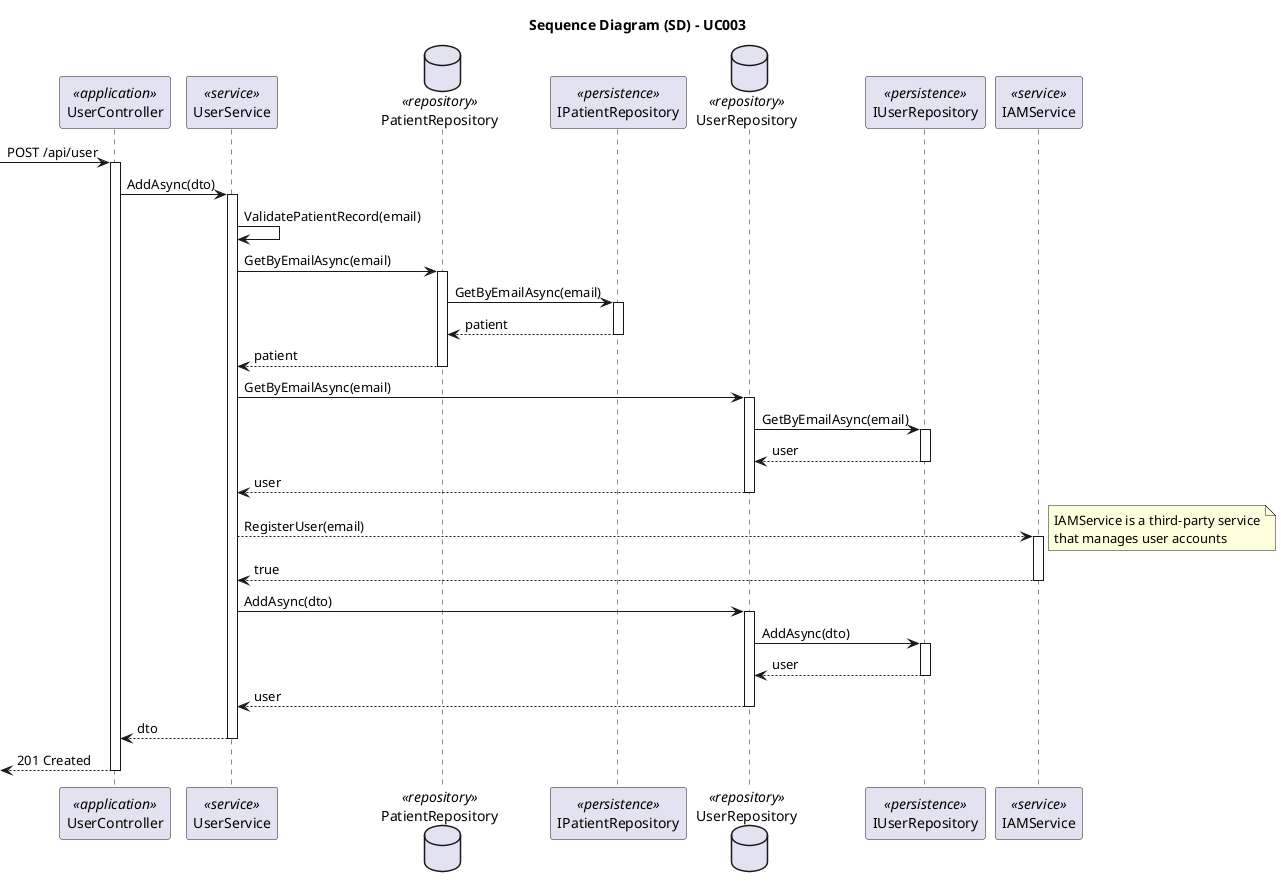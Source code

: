@startuml uc003-sequence-diagram

skinparam packageStyle rectangle
skinparam shadowing false
skinparam linetype polyline

skinparam classAttributeIconSize 0

title Sequence Diagram (SD) - UC003

participant UserController as Controller <<application>>
participant UserService as Service <<service>>
database PatientRepository as PRepository <<repository>>
participant IPatientRepository as IPRepo <<persistence>>
database UserRepository as URepository <<repository>>
participant IUserRepository as IURepo <<persistence>>
participant IAMService as IAMService <<service>>

-> Controller: POST /api/user

activate Controller

    Controller -> Service: AddAsync(dto)

    activate Service

        Service -> Service: ValidatePatientRecord(email)

        Service -> PRepository: GetByEmailAsync(email)

        activate PRepository

            PRepository -> IPRepo: GetByEmailAsync(email)

            activate IPRepo

                IPRepo --> PRepository: patient

            deactivate IPRepo

            PRepository --> Service: patient

        deactivate PRepository

        Service -> URepository: GetByEmailAsync(email)
        
        activate URepository

            URepository -> IURepo: GetByEmailAsync(email)

            activate IURepo

                IURepo --> URepository: user

            deactivate IURepo

            URepository --> Service: user

        deactivate URepository

        Service --> IAMService: RegisterUser(email)

        note right: IAMService is a third-party service\nthat manages user accounts

        activate IAMService

            IAMService --> Service: true

        deactivate IAMService

        Service -> URepository: AddAsync(dto)

        activate URepository

            URepository -> IURepo: AddAsync(dto)

            activate IURepo

                IURepo --> URepository: user

            deactivate IURepo

            URepository --> Service: user

        deactivate URepository

        Service --> Controller: dto

    deactivate Service

    <-- Controller: 201 Created

deactivate Controller

@enduml